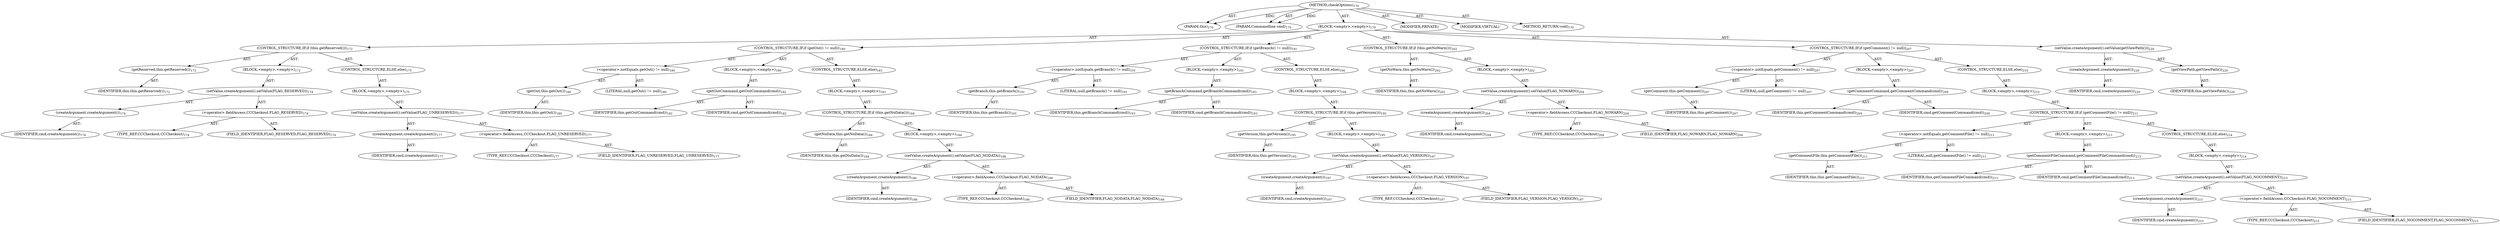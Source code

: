 digraph "checkOptions" {  
"111669149697" [label = <(METHOD,checkOptions)<SUB>170</SUB>> ]
"115964116993" [label = <(PARAM,this)<SUB>170</SUB>> ]
"115964116998" [label = <(PARAM,Commandline cmd)<SUB>170</SUB>> ]
"25769803780" [label = <(BLOCK,&lt;empty&gt;,&lt;empty&gt;)<SUB>170</SUB>> ]
"47244640258" [label = <(CONTROL_STRUCTURE,IF,if (this.getReserved()))<SUB>172</SUB>> ]
"30064771099" [label = <(getReserved,this.getReserved())<SUB>172</SUB>> ]
"68719476743" [label = <(IDENTIFIER,this,this.getReserved())<SUB>172</SUB>> ]
"25769803781" [label = <(BLOCK,&lt;empty&gt;,&lt;empty&gt;)<SUB>172</SUB>> ]
"30064771100" [label = <(setValue,createArgument().setValue(FLAG_RESERVED))<SUB>174</SUB>> ]
"30064771101" [label = <(createArgument,createArgument())<SUB>174</SUB>> ]
"68719476783" [label = <(IDENTIFIER,cmd,createArgument())<SUB>174</SUB>> ]
"30064771102" [label = <(&lt;operator&gt;.fieldAccess,CCCheckout.FLAG_RESERVED)<SUB>174</SUB>> ]
"180388626432" [label = <(TYPE_REF,CCCheckout,CCCheckout)<SUB>174</SUB>> ]
"55834574848" [label = <(FIELD_IDENTIFIER,FLAG_RESERVED,FLAG_RESERVED)<SUB>174</SUB>> ]
"47244640259" [label = <(CONTROL_STRUCTURE,ELSE,else)<SUB>175</SUB>> ]
"25769803782" [label = <(BLOCK,&lt;empty&gt;,&lt;empty&gt;)<SUB>175</SUB>> ]
"30064771103" [label = <(setValue,createArgument().setValue(FLAG_UNRESERVED))<SUB>177</SUB>> ]
"30064771104" [label = <(createArgument,createArgument())<SUB>177</SUB>> ]
"68719476784" [label = <(IDENTIFIER,cmd,createArgument())<SUB>177</SUB>> ]
"30064771105" [label = <(&lt;operator&gt;.fieldAccess,CCCheckout.FLAG_UNRESERVED)<SUB>177</SUB>> ]
"180388626433" [label = <(TYPE_REF,CCCheckout,CCCheckout)<SUB>177</SUB>> ]
"55834574849" [label = <(FIELD_IDENTIFIER,FLAG_UNRESERVED,FLAG_UNRESERVED)<SUB>177</SUB>> ]
"47244640260" [label = <(CONTROL_STRUCTURE,IF,if (getOut() != null))<SUB>180</SUB>> ]
"30064771106" [label = <(&lt;operator&gt;.notEquals,getOut() != null)<SUB>180</SUB>> ]
"30064771107" [label = <(getOut,this.getOut())<SUB>180</SUB>> ]
"68719476744" [label = <(IDENTIFIER,this,this.getOut())<SUB>180</SUB>> ]
"90194313219" [label = <(LITERAL,null,getOut() != null)<SUB>180</SUB>> ]
"25769803783" [label = <(BLOCK,&lt;empty&gt;,&lt;empty&gt;)<SUB>180</SUB>> ]
"30064771108" [label = <(getOutCommand,getOutCommand(cmd))<SUB>182</SUB>> ]
"68719476745" [label = <(IDENTIFIER,this,getOutCommand(cmd))<SUB>182</SUB>> ]
"68719476785" [label = <(IDENTIFIER,cmd,getOutCommand(cmd))<SUB>182</SUB>> ]
"47244640261" [label = <(CONTROL_STRUCTURE,ELSE,else)<SUB>183</SUB>> ]
"25769803784" [label = <(BLOCK,&lt;empty&gt;,&lt;empty&gt;)<SUB>183</SUB>> ]
"47244640262" [label = <(CONTROL_STRUCTURE,IF,if (this.getNoData()))<SUB>184</SUB>> ]
"30064771109" [label = <(getNoData,this.getNoData())<SUB>184</SUB>> ]
"68719476746" [label = <(IDENTIFIER,this,this.getNoData())<SUB>184</SUB>> ]
"25769803785" [label = <(BLOCK,&lt;empty&gt;,&lt;empty&gt;)<SUB>184</SUB>> ]
"30064771110" [label = <(setValue,createArgument().setValue(FLAG_NODATA))<SUB>186</SUB>> ]
"30064771111" [label = <(createArgument,createArgument())<SUB>186</SUB>> ]
"68719476786" [label = <(IDENTIFIER,cmd,createArgument())<SUB>186</SUB>> ]
"30064771112" [label = <(&lt;operator&gt;.fieldAccess,CCCheckout.FLAG_NODATA)<SUB>186</SUB>> ]
"180388626434" [label = <(TYPE_REF,CCCheckout,CCCheckout)<SUB>186</SUB>> ]
"55834574850" [label = <(FIELD_IDENTIFIER,FLAG_NODATA,FLAG_NODATA)<SUB>186</SUB>> ]
"47244640263" [label = <(CONTROL_STRUCTURE,IF,if (getBranch() != null))<SUB>191</SUB>> ]
"30064771113" [label = <(&lt;operator&gt;.notEquals,getBranch() != null)<SUB>191</SUB>> ]
"30064771114" [label = <(getBranch,this.getBranch())<SUB>191</SUB>> ]
"68719476747" [label = <(IDENTIFIER,this,this.getBranch())<SUB>191</SUB>> ]
"90194313220" [label = <(LITERAL,null,getBranch() != null)<SUB>191</SUB>> ]
"25769803786" [label = <(BLOCK,&lt;empty&gt;,&lt;empty&gt;)<SUB>191</SUB>> ]
"30064771115" [label = <(getBranchCommand,getBranchCommand(cmd))<SUB>193</SUB>> ]
"68719476748" [label = <(IDENTIFIER,this,getBranchCommand(cmd))<SUB>193</SUB>> ]
"68719476787" [label = <(IDENTIFIER,cmd,getBranchCommand(cmd))<SUB>193</SUB>> ]
"47244640264" [label = <(CONTROL_STRUCTURE,ELSE,else)<SUB>194</SUB>> ]
"25769803787" [label = <(BLOCK,&lt;empty&gt;,&lt;empty&gt;)<SUB>194</SUB>> ]
"47244640265" [label = <(CONTROL_STRUCTURE,IF,if (this.getVersion()))<SUB>195</SUB>> ]
"30064771116" [label = <(getVersion,this.getVersion())<SUB>195</SUB>> ]
"68719476749" [label = <(IDENTIFIER,this,this.getVersion())<SUB>195</SUB>> ]
"25769803788" [label = <(BLOCK,&lt;empty&gt;,&lt;empty&gt;)<SUB>195</SUB>> ]
"30064771117" [label = <(setValue,createArgument().setValue(FLAG_VERSION))<SUB>197</SUB>> ]
"30064771118" [label = <(createArgument,createArgument())<SUB>197</SUB>> ]
"68719476788" [label = <(IDENTIFIER,cmd,createArgument())<SUB>197</SUB>> ]
"30064771119" [label = <(&lt;operator&gt;.fieldAccess,CCCheckout.FLAG_VERSION)<SUB>197</SUB>> ]
"180388626435" [label = <(TYPE_REF,CCCheckout,CCCheckout)<SUB>197</SUB>> ]
"55834574851" [label = <(FIELD_IDENTIFIER,FLAG_VERSION,FLAG_VERSION)<SUB>197</SUB>> ]
"47244640266" [label = <(CONTROL_STRUCTURE,IF,if (this.getNoWarn()))<SUB>202</SUB>> ]
"30064771120" [label = <(getNoWarn,this.getNoWarn())<SUB>202</SUB>> ]
"68719476750" [label = <(IDENTIFIER,this,this.getNoWarn())<SUB>202</SUB>> ]
"25769803789" [label = <(BLOCK,&lt;empty&gt;,&lt;empty&gt;)<SUB>202</SUB>> ]
"30064771121" [label = <(setValue,createArgument().setValue(FLAG_NOWARN))<SUB>204</SUB>> ]
"30064771122" [label = <(createArgument,createArgument())<SUB>204</SUB>> ]
"68719476789" [label = <(IDENTIFIER,cmd,createArgument())<SUB>204</SUB>> ]
"30064771123" [label = <(&lt;operator&gt;.fieldAccess,CCCheckout.FLAG_NOWARN)<SUB>204</SUB>> ]
"180388626436" [label = <(TYPE_REF,CCCheckout,CCCheckout)<SUB>204</SUB>> ]
"55834574852" [label = <(FIELD_IDENTIFIER,FLAG_NOWARN,FLAG_NOWARN)<SUB>204</SUB>> ]
"47244640267" [label = <(CONTROL_STRUCTURE,IF,if (getComment() != null))<SUB>207</SUB>> ]
"30064771124" [label = <(&lt;operator&gt;.notEquals,getComment() != null)<SUB>207</SUB>> ]
"30064771125" [label = <(getComment,this.getComment())<SUB>207</SUB>> ]
"68719476751" [label = <(IDENTIFIER,this,this.getComment())<SUB>207</SUB>> ]
"90194313221" [label = <(LITERAL,null,getComment() != null)<SUB>207</SUB>> ]
"25769803790" [label = <(BLOCK,&lt;empty&gt;,&lt;empty&gt;)<SUB>207</SUB>> ]
"30064771126" [label = <(getCommentCommand,getCommentCommand(cmd))<SUB>209</SUB>> ]
"68719476752" [label = <(IDENTIFIER,this,getCommentCommand(cmd))<SUB>209</SUB>> ]
"68719476790" [label = <(IDENTIFIER,cmd,getCommentCommand(cmd))<SUB>209</SUB>> ]
"47244640268" [label = <(CONTROL_STRUCTURE,ELSE,else)<SUB>210</SUB>> ]
"25769803791" [label = <(BLOCK,&lt;empty&gt;,&lt;empty&gt;)<SUB>210</SUB>> ]
"47244640269" [label = <(CONTROL_STRUCTURE,IF,if (getCommentFile() != null))<SUB>211</SUB>> ]
"30064771127" [label = <(&lt;operator&gt;.notEquals,getCommentFile() != null)<SUB>211</SUB>> ]
"30064771128" [label = <(getCommentFile,this.getCommentFile())<SUB>211</SUB>> ]
"68719476753" [label = <(IDENTIFIER,this,this.getCommentFile())<SUB>211</SUB>> ]
"90194313222" [label = <(LITERAL,null,getCommentFile() != null)<SUB>211</SUB>> ]
"25769803792" [label = <(BLOCK,&lt;empty&gt;,&lt;empty&gt;)<SUB>211</SUB>> ]
"30064771129" [label = <(getCommentFileCommand,getCommentFileCommand(cmd))<SUB>213</SUB>> ]
"68719476754" [label = <(IDENTIFIER,this,getCommentFileCommand(cmd))<SUB>213</SUB>> ]
"68719476791" [label = <(IDENTIFIER,cmd,getCommentFileCommand(cmd))<SUB>213</SUB>> ]
"47244640270" [label = <(CONTROL_STRUCTURE,ELSE,else)<SUB>214</SUB>> ]
"25769803793" [label = <(BLOCK,&lt;empty&gt;,&lt;empty&gt;)<SUB>214</SUB>> ]
"30064771130" [label = <(setValue,createArgument().setValue(FLAG_NOCOMMENT))<SUB>215</SUB>> ]
"30064771131" [label = <(createArgument,createArgument())<SUB>215</SUB>> ]
"68719476792" [label = <(IDENTIFIER,cmd,createArgument())<SUB>215</SUB>> ]
"30064771132" [label = <(&lt;operator&gt;.fieldAccess,CCCheckout.FLAG_NOCOMMENT)<SUB>215</SUB>> ]
"180388626437" [label = <(TYPE_REF,CCCheckout,CCCheckout)<SUB>215</SUB>> ]
"55834574853" [label = <(FIELD_IDENTIFIER,FLAG_NOCOMMENT,FLAG_NOCOMMENT)<SUB>215</SUB>> ]
"30064771133" [label = <(setValue,createArgument().setValue(getViewPath()))<SUB>220</SUB>> ]
"30064771134" [label = <(createArgument,createArgument())<SUB>220</SUB>> ]
"68719476793" [label = <(IDENTIFIER,cmd,createArgument())<SUB>220</SUB>> ]
"30064771135" [label = <(getViewPath,getViewPath())<SUB>220</SUB>> ]
"68719476755" [label = <(IDENTIFIER,this,getViewPath())<SUB>220</SUB>> ]
"133143986186" [label = <(MODIFIER,PRIVATE)> ]
"133143986187" [label = <(MODIFIER,VIRTUAL)> ]
"128849018881" [label = <(METHOD_RETURN,void)<SUB>170</SUB>> ]
  "111669149697" -> "115964116993"  [ label = "AST: "] 
  "111669149697" -> "115964116998"  [ label = "AST: "] 
  "111669149697" -> "25769803780"  [ label = "AST: "] 
  "111669149697" -> "133143986186"  [ label = "AST: "] 
  "111669149697" -> "133143986187"  [ label = "AST: "] 
  "111669149697" -> "128849018881"  [ label = "AST: "] 
  "25769803780" -> "47244640258"  [ label = "AST: "] 
  "25769803780" -> "47244640260"  [ label = "AST: "] 
  "25769803780" -> "47244640263"  [ label = "AST: "] 
  "25769803780" -> "47244640266"  [ label = "AST: "] 
  "25769803780" -> "47244640267"  [ label = "AST: "] 
  "25769803780" -> "30064771133"  [ label = "AST: "] 
  "47244640258" -> "30064771099"  [ label = "AST: "] 
  "47244640258" -> "25769803781"  [ label = "AST: "] 
  "47244640258" -> "47244640259"  [ label = "AST: "] 
  "30064771099" -> "68719476743"  [ label = "AST: "] 
  "25769803781" -> "30064771100"  [ label = "AST: "] 
  "30064771100" -> "30064771101"  [ label = "AST: "] 
  "30064771100" -> "30064771102"  [ label = "AST: "] 
  "30064771101" -> "68719476783"  [ label = "AST: "] 
  "30064771102" -> "180388626432"  [ label = "AST: "] 
  "30064771102" -> "55834574848"  [ label = "AST: "] 
  "47244640259" -> "25769803782"  [ label = "AST: "] 
  "25769803782" -> "30064771103"  [ label = "AST: "] 
  "30064771103" -> "30064771104"  [ label = "AST: "] 
  "30064771103" -> "30064771105"  [ label = "AST: "] 
  "30064771104" -> "68719476784"  [ label = "AST: "] 
  "30064771105" -> "180388626433"  [ label = "AST: "] 
  "30064771105" -> "55834574849"  [ label = "AST: "] 
  "47244640260" -> "30064771106"  [ label = "AST: "] 
  "47244640260" -> "25769803783"  [ label = "AST: "] 
  "47244640260" -> "47244640261"  [ label = "AST: "] 
  "30064771106" -> "30064771107"  [ label = "AST: "] 
  "30064771106" -> "90194313219"  [ label = "AST: "] 
  "30064771107" -> "68719476744"  [ label = "AST: "] 
  "25769803783" -> "30064771108"  [ label = "AST: "] 
  "30064771108" -> "68719476745"  [ label = "AST: "] 
  "30064771108" -> "68719476785"  [ label = "AST: "] 
  "47244640261" -> "25769803784"  [ label = "AST: "] 
  "25769803784" -> "47244640262"  [ label = "AST: "] 
  "47244640262" -> "30064771109"  [ label = "AST: "] 
  "47244640262" -> "25769803785"  [ label = "AST: "] 
  "30064771109" -> "68719476746"  [ label = "AST: "] 
  "25769803785" -> "30064771110"  [ label = "AST: "] 
  "30064771110" -> "30064771111"  [ label = "AST: "] 
  "30064771110" -> "30064771112"  [ label = "AST: "] 
  "30064771111" -> "68719476786"  [ label = "AST: "] 
  "30064771112" -> "180388626434"  [ label = "AST: "] 
  "30064771112" -> "55834574850"  [ label = "AST: "] 
  "47244640263" -> "30064771113"  [ label = "AST: "] 
  "47244640263" -> "25769803786"  [ label = "AST: "] 
  "47244640263" -> "47244640264"  [ label = "AST: "] 
  "30064771113" -> "30064771114"  [ label = "AST: "] 
  "30064771113" -> "90194313220"  [ label = "AST: "] 
  "30064771114" -> "68719476747"  [ label = "AST: "] 
  "25769803786" -> "30064771115"  [ label = "AST: "] 
  "30064771115" -> "68719476748"  [ label = "AST: "] 
  "30064771115" -> "68719476787"  [ label = "AST: "] 
  "47244640264" -> "25769803787"  [ label = "AST: "] 
  "25769803787" -> "47244640265"  [ label = "AST: "] 
  "47244640265" -> "30064771116"  [ label = "AST: "] 
  "47244640265" -> "25769803788"  [ label = "AST: "] 
  "30064771116" -> "68719476749"  [ label = "AST: "] 
  "25769803788" -> "30064771117"  [ label = "AST: "] 
  "30064771117" -> "30064771118"  [ label = "AST: "] 
  "30064771117" -> "30064771119"  [ label = "AST: "] 
  "30064771118" -> "68719476788"  [ label = "AST: "] 
  "30064771119" -> "180388626435"  [ label = "AST: "] 
  "30064771119" -> "55834574851"  [ label = "AST: "] 
  "47244640266" -> "30064771120"  [ label = "AST: "] 
  "47244640266" -> "25769803789"  [ label = "AST: "] 
  "30064771120" -> "68719476750"  [ label = "AST: "] 
  "25769803789" -> "30064771121"  [ label = "AST: "] 
  "30064771121" -> "30064771122"  [ label = "AST: "] 
  "30064771121" -> "30064771123"  [ label = "AST: "] 
  "30064771122" -> "68719476789"  [ label = "AST: "] 
  "30064771123" -> "180388626436"  [ label = "AST: "] 
  "30064771123" -> "55834574852"  [ label = "AST: "] 
  "47244640267" -> "30064771124"  [ label = "AST: "] 
  "47244640267" -> "25769803790"  [ label = "AST: "] 
  "47244640267" -> "47244640268"  [ label = "AST: "] 
  "30064771124" -> "30064771125"  [ label = "AST: "] 
  "30064771124" -> "90194313221"  [ label = "AST: "] 
  "30064771125" -> "68719476751"  [ label = "AST: "] 
  "25769803790" -> "30064771126"  [ label = "AST: "] 
  "30064771126" -> "68719476752"  [ label = "AST: "] 
  "30064771126" -> "68719476790"  [ label = "AST: "] 
  "47244640268" -> "25769803791"  [ label = "AST: "] 
  "25769803791" -> "47244640269"  [ label = "AST: "] 
  "47244640269" -> "30064771127"  [ label = "AST: "] 
  "47244640269" -> "25769803792"  [ label = "AST: "] 
  "47244640269" -> "47244640270"  [ label = "AST: "] 
  "30064771127" -> "30064771128"  [ label = "AST: "] 
  "30064771127" -> "90194313222"  [ label = "AST: "] 
  "30064771128" -> "68719476753"  [ label = "AST: "] 
  "25769803792" -> "30064771129"  [ label = "AST: "] 
  "30064771129" -> "68719476754"  [ label = "AST: "] 
  "30064771129" -> "68719476791"  [ label = "AST: "] 
  "47244640270" -> "25769803793"  [ label = "AST: "] 
  "25769803793" -> "30064771130"  [ label = "AST: "] 
  "30064771130" -> "30064771131"  [ label = "AST: "] 
  "30064771130" -> "30064771132"  [ label = "AST: "] 
  "30064771131" -> "68719476792"  [ label = "AST: "] 
  "30064771132" -> "180388626437"  [ label = "AST: "] 
  "30064771132" -> "55834574853"  [ label = "AST: "] 
  "30064771133" -> "30064771134"  [ label = "AST: "] 
  "30064771133" -> "30064771135"  [ label = "AST: "] 
  "30064771134" -> "68719476793"  [ label = "AST: "] 
  "30064771135" -> "68719476755"  [ label = "AST: "] 
  "111669149697" -> "115964116993"  [ label = "DDG: "] 
  "111669149697" -> "115964116998"  [ label = "DDG: "] 
}

